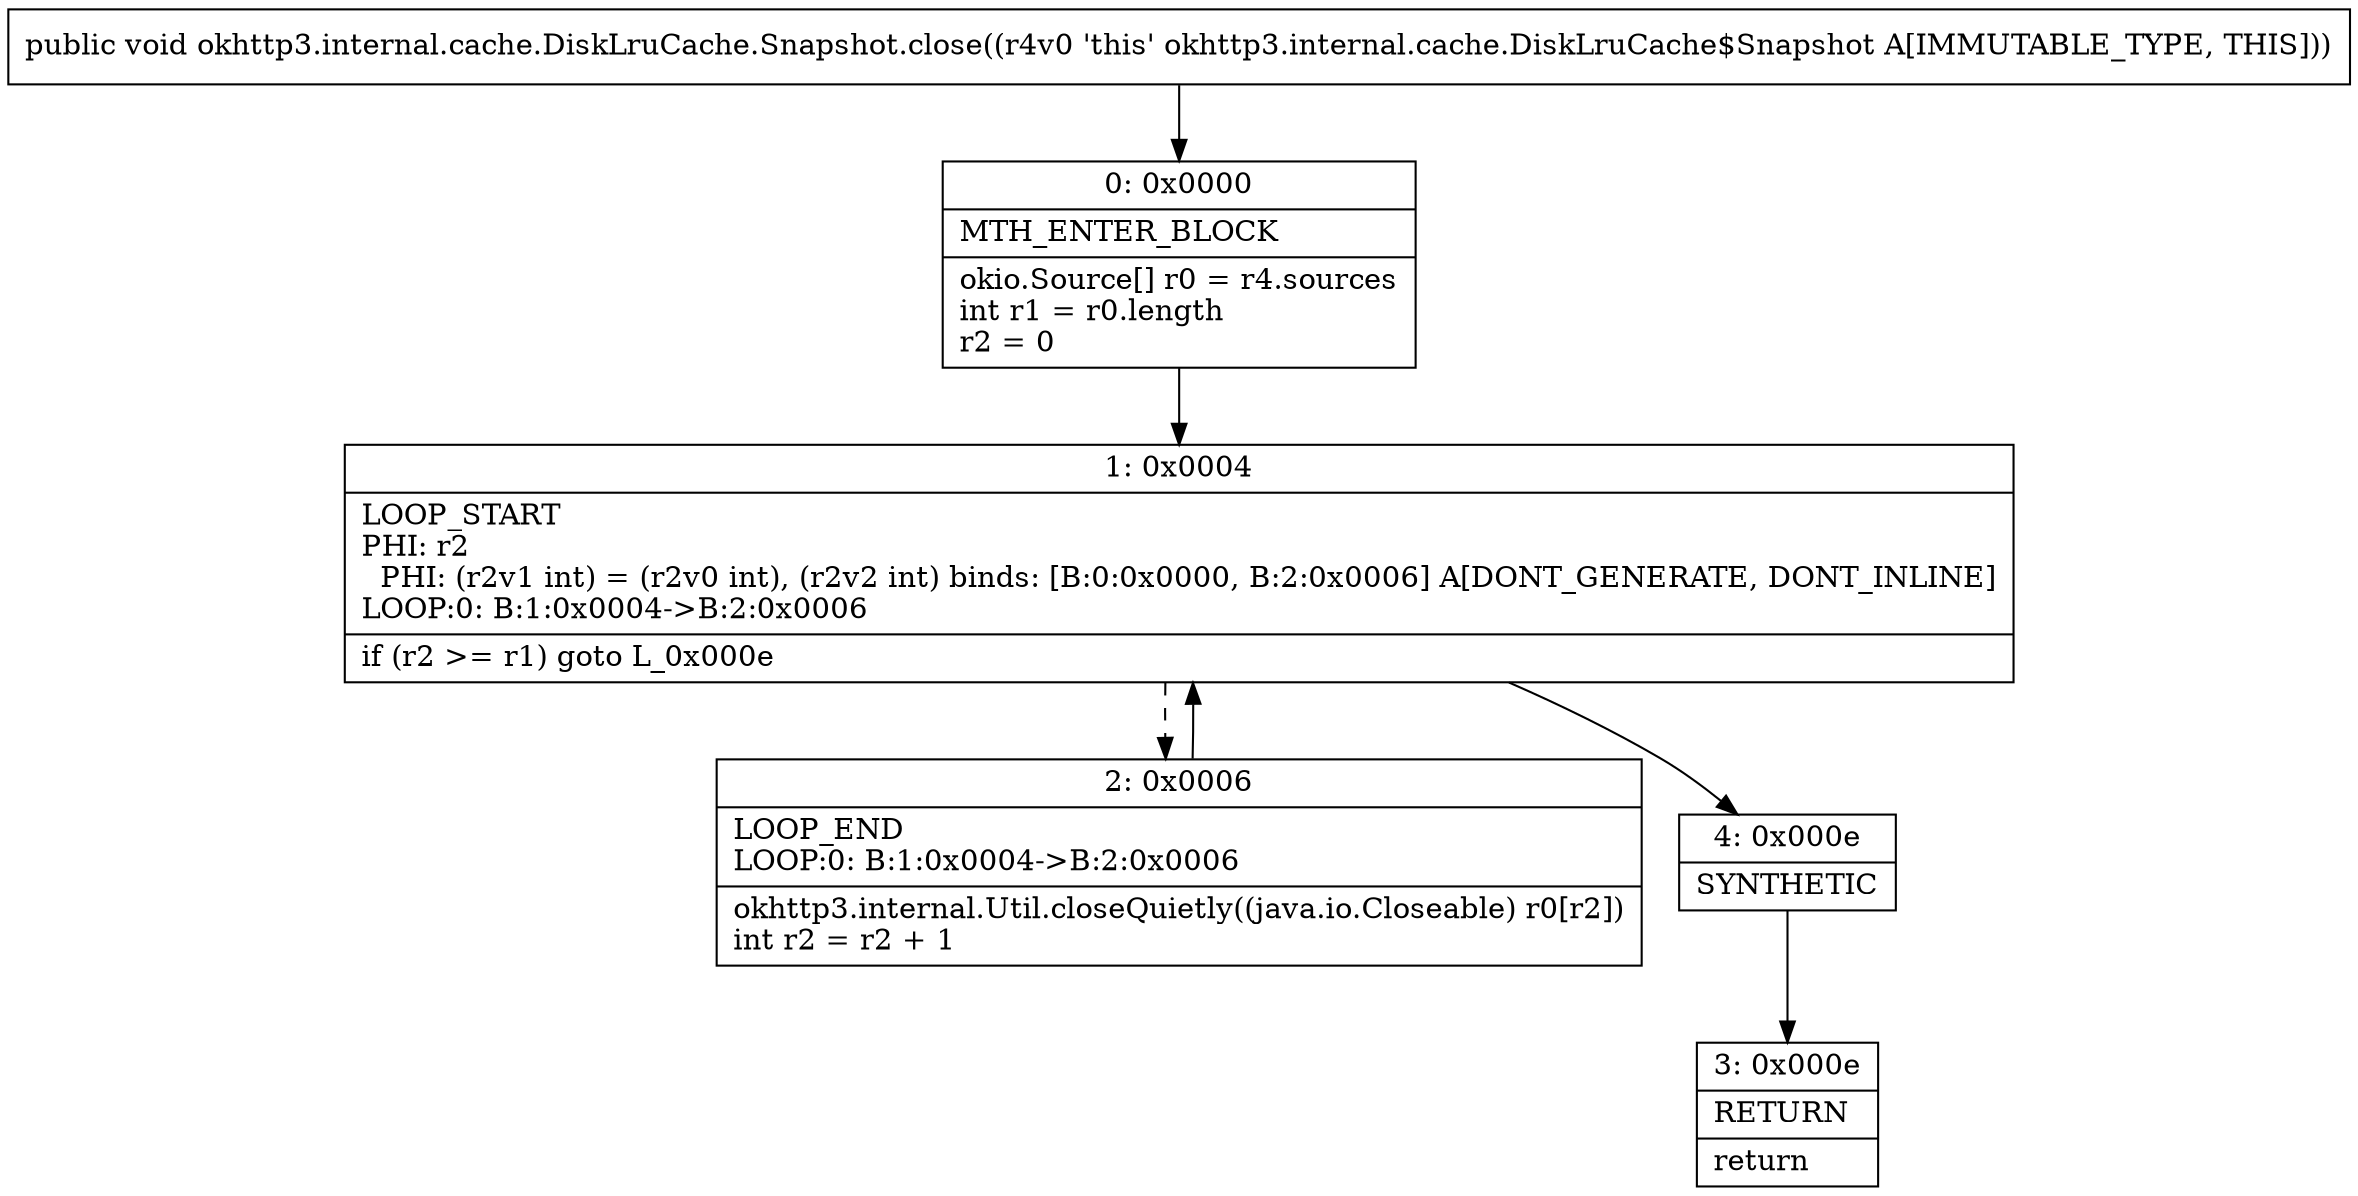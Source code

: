 digraph "CFG forokhttp3.internal.cache.DiskLruCache.Snapshot.close()V" {
Node_0 [shape=record,label="{0\:\ 0x0000|MTH_ENTER_BLOCK\l|okio.Source[] r0 = r4.sources\lint r1 = r0.length\lr2 = 0\l}"];
Node_1 [shape=record,label="{1\:\ 0x0004|LOOP_START\lPHI: r2 \l  PHI: (r2v1 int) = (r2v0 int), (r2v2 int) binds: [B:0:0x0000, B:2:0x0006] A[DONT_GENERATE, DONT_INLINE]\lLOOP:0: B:1:0x0004\-\>B:2:0x0006\l|if (r2 \>= r1) goto L_0x000e\l}"];
Node_2 [shape=record,label="{2\:\ 0x0006|LOOP_END\lLOOP:0: B:1:0x0004\-\>B:2:0x0006\l|okhttp3.internal.Util.closeQuietly((java.io.Closeable) r0[r2])\lint r2 = r2 + 1\l}"];
Node_3 [shape=record,label="{3\:\ 0x000e|RETURN\l|return\l}"];
Node_4 [shape=record,label="{4\:\ 0x000e|SYNTHETIC\l}"];
MethodNode[shape=record,label="{public void okhttp3.internal.cache.DiskLruCache.Snapshot.close((r4v0 'this' okhttp3.internal.cache.DiskLruCache$Snapshot A[IMMUTABLE_TYPE, THIS])) }"];
MethodNode -> Node_0;
Node_0 -> Node_1;
Node_1 -> Node_2[style=dashed];
Node_1 -> Node_4;
Node_2 -> Node_1;
Node_4 -> Node_3;
}

